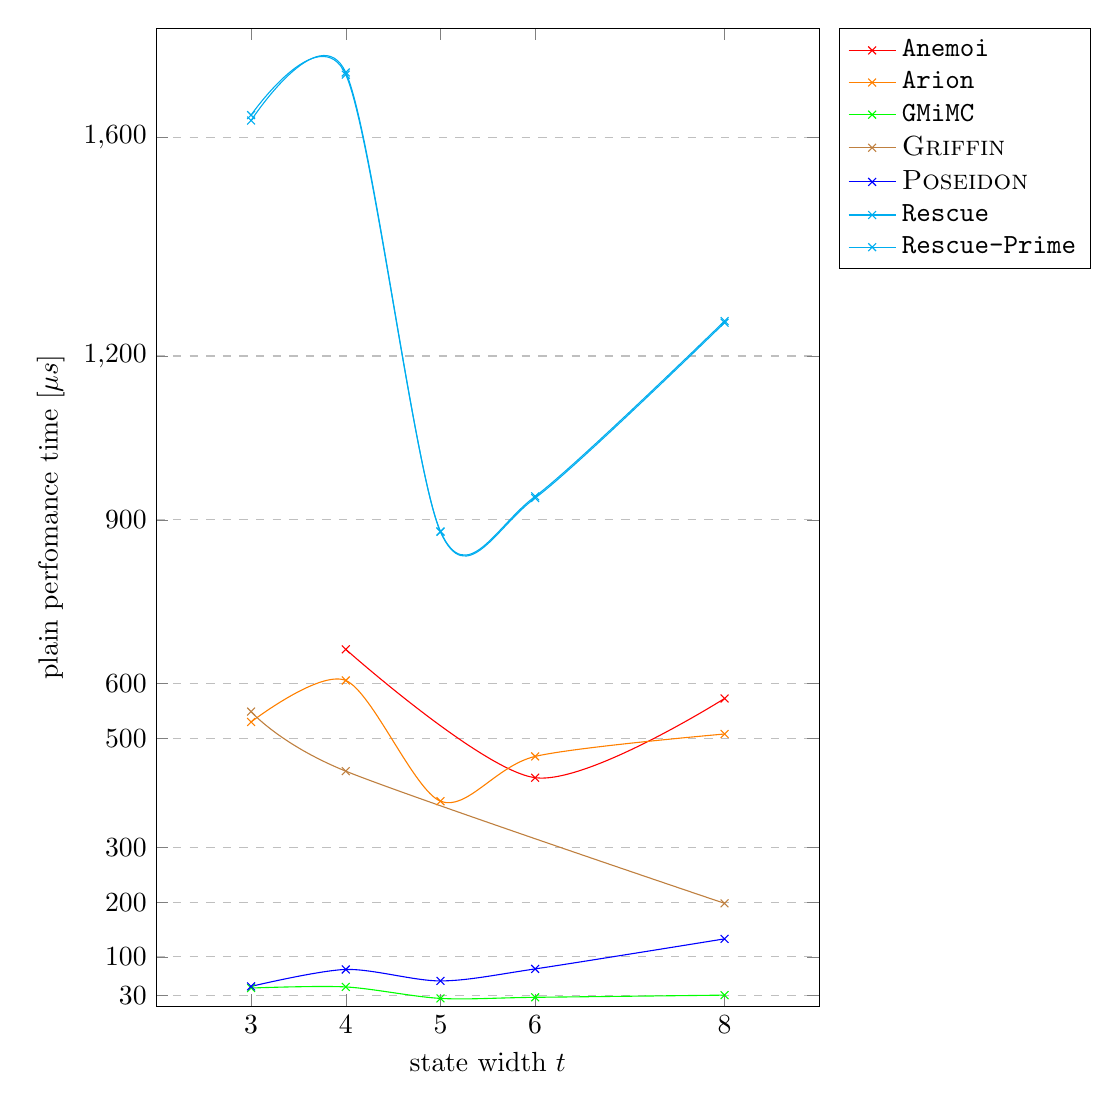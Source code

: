 \begin{tikzpicture}
  \begin{axis}[
      xlabel={state width $t$},
      ylabel={plain perfomance time [$\mu s$]},
      ymajorgrids=true,
      grid style=dashed,
      width=10cm, height=14cm,
      xmin=2, xmax=9,
      ymin=10, ymax=1800,
      xtick={3,4,5,6,8}, ytick={30,100,200, 300, 500, 600, 900, 1200, 1600},
      legend pos=outer north east, legend cell align=left,
      smooth,
    ]

    % Anemoi
    \addplot[mark=x, color=red] plot coordinates {
        (4,663)
        (6,428)
        (8,573)
    };
    \addlegendentry{\texttt{Anemoi}}
    
    % Arion
    \addplot[mark=x, color=orange] plot coordinates {
        (3,530)
        (4,606)
        (5,385)
        (6,467)
        (8,508)
    };
    \addlegendentry{\texttt{Arion}}
    
    % GMiMC
    \addplot[mark=x, color=green] plot coordinates {
        (3,43)
        (4,45)
        (5,24)
        (6,26)
        (8,30)
    };
    \addlegendentry{\texttt{GMiMC}}
    
    \addplot[mark=x, color=brown] plot coordinates {
        (3,549)
        (4,440)
        (8,198)
    };
    \addlegendentry{\textsc{Griffin}}
    
    \addplot[mark=x, color=blue] plot coordinates {
        (3,46)
        (4,77)
        (5,56)
        (6,78)
        (8,133)
    };
    \addlegendentry{\textsc{Poseidon}}
    
    \addplot[mark=x, color=cyan] plot coordinates {
        (3,1641)
        (4,1715)
        (5,879)
        (6,943)
        (8,1264)
    };
    \addlegendentry{\texttt{Rescue}}
    
    \addplot[mark=x, color=cyan] plot coordinates {
        (3,1631)
        (4,1719)
        (5,878)
        (6,940)
        (8,1261)
    };
    \addlegendentry{\texttt{Rescue-Prime}}

  \end{axis}
\end{tikzpicture}
